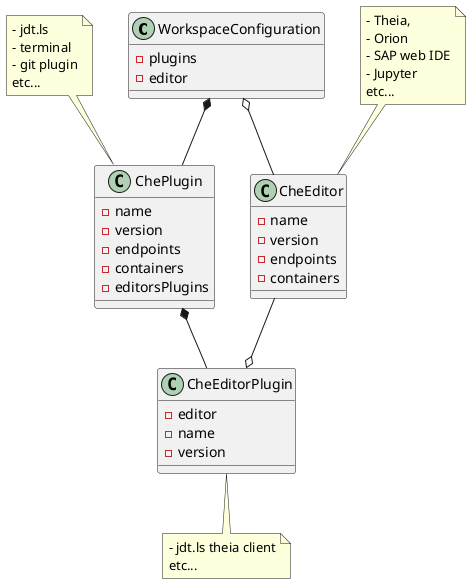 @startuml

class WorkspaceConfiguration {
  - plugins
  - editor
}

class ChePlugin {
  - name
  - version
  - endpoints
  - containers
  - editorsPlugins
}

class CheEditorPlugin {
  - editor
  - name
  - version
}

class CheEditor {
  - name
  - version
  - endpoints
  - containers
}

WorkspaceConfiguration o-- CheEditor 
WorkspaceConfiguration *-- ChePlugin
ChePlugin *-- CheEditorPlugin
CheEditor --o CheEditorPlugin 

note as editornote
 - Theia, 
 - Orion
 - SAP web IDE
 - Jupyter 
 etc...
end note

editornote .. CheEditor

note as pluginnote
 - jdt.ls
 - terminal
 - git plugin
 etc...
end note

pluginnote .. ChePlugin

note as editorpluginnote
 - jdt.ls theia client
 etc...
end note

CheEditorPlugin .. editorpluginnote

@enduml
